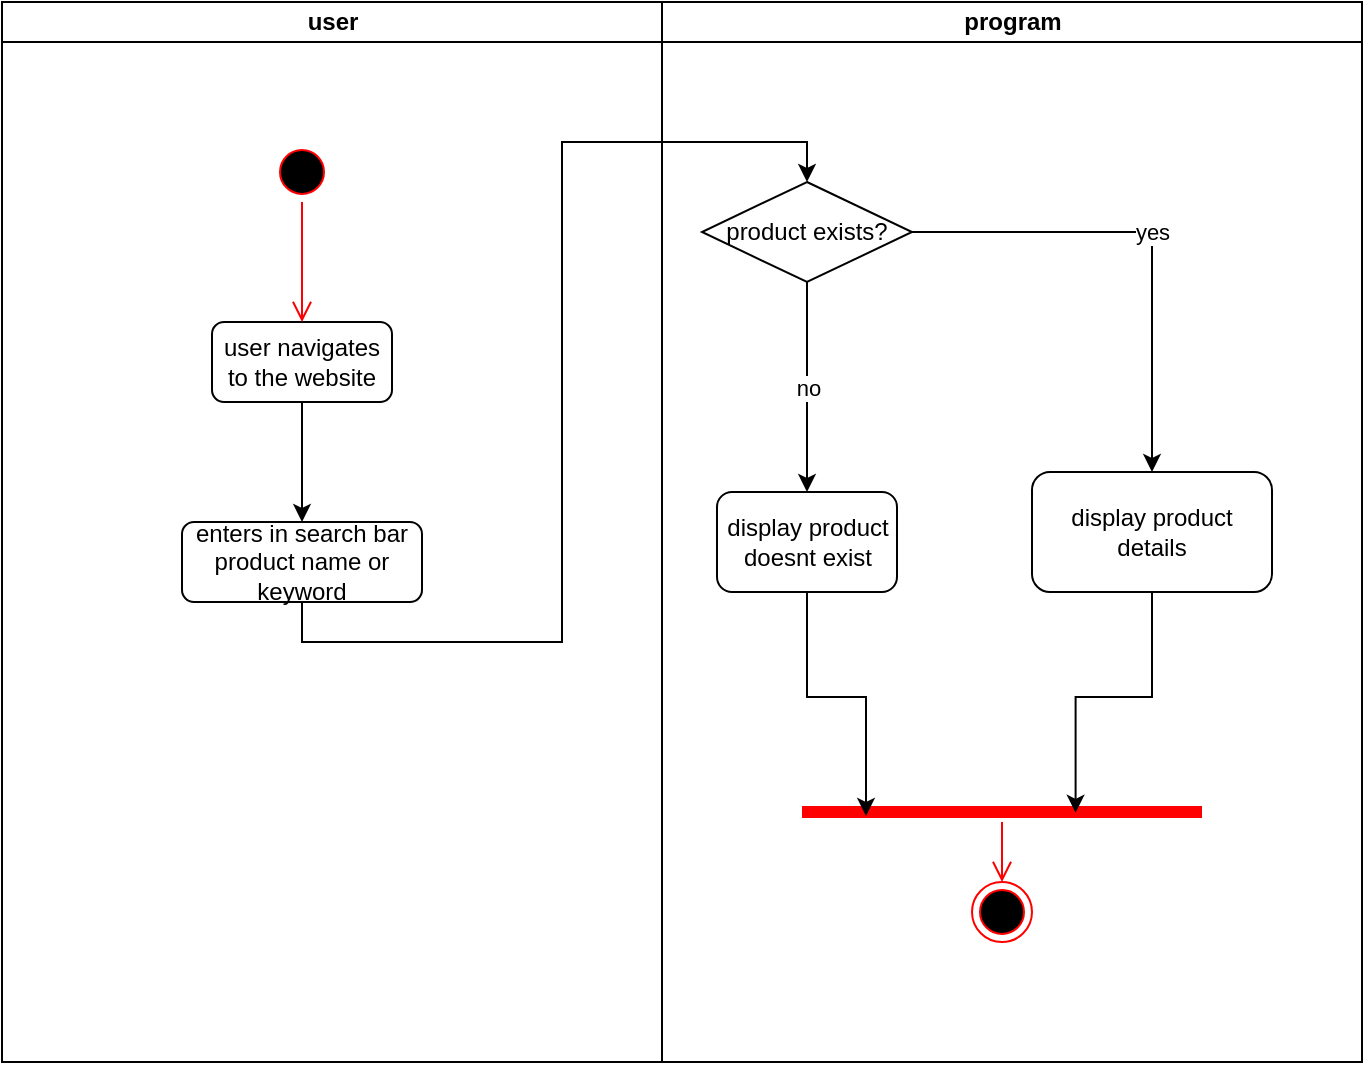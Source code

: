 <mxfile version="21.3.4" type="google">
  <diagram name="Page-1" id="v2rIJxErjlipn5Fj2nXJ">
    <mxGraphModel grid="1" page="1" gridSize="10" guides="1" tooltips="1" connect="1" arrows="1" fold="1" pageScale="1" pageWidth="850" pageHeight="1100" math="0" shadow="0">
      <root>
        <mxCell id="0" />
        <mxCell id="1" parent="0" />
        <mxCell id="j8zVD262jUpuMSM2ERDh-8" style="edgeStyle=orthogonalEdgeStyle;rounded=0;orthogonalLoop=1;jettySize=auto;html=1;exitX=0.5;exitY=1;exitDx=0;exitDy=0;entryX=0.5;entryY=0;entryDx=0;entryDy=0;" edge="1" parent="1" source="j8zVD262jUpuMSM2ERDh-5" target="j8zVD262jUpuMSM2ERDh-6">
          <mxGeometry relative="1" as="geometry" />
        </mxCell>
        <mxCell id="j8zVD262jUpuMSM2ERDh-29" value="program" style="swimlane;startSize=20;html=1;" vertex="1" parent="1">
          <mxGeometry x="370" y="10" width="350" height="530" as="geometry" />
        </mxCell>
        <mxCell id="j8zVD262jUpuMSM2ERDh-9" value="display product details" style="rounded=1;whiteSpace=wrap;html=1;" vertex="1" parent="j8zVD262jUpuMSM2ERDh-29">
          <mxGeometry x="185" y="235" width="120" height="60" as="geometry" />
        </mxCell>
        <mxCell id="j8zVD262jUpuMSM2ERDh-11" value="display product doesnt exist" style="rounded=1;whiteSpace=wrap;html=1;" vertex="1" parent="j8zVD262jUpuMSM2ERDh-29">
          <mxGeometry x="27.5" y="245" width="90" height="50" as="geometry" />
        </mxCell>
        <mxCell id="j8zVD262jUpuMSM2ERDh-19" value="" style="shape=line;html=1;strokeWidth=6;strokeColor=#ff0000;" vertex="1" parent="j8zVD262jUpuMSM2ERDh-29">
          <mxGeometry x="70" y="400" width="200" height="10" as="geometry" />
        </mxCell>
        <mxCell id="j8zVD262jUpuMSM2ERDh-21" style="edgeStyle=orthogonalEdgeStyle;rounded=0;orthogonalLoop=1;jettySize=auto;html=1;exitX=0.5;exitY=1;exitDx=0;exitDy=0;entryX=0.16;entryY=0.7;entryDx=0;entryDy=0;entryPerimeter=0;" edge="1" parent="j8zVD262jUpuMSM2ERDh-29" source="j8zVD262jUpuMSM2ERDh-11" target="j8zVD262jUpuMSM2ERDh-19">
          <mxGeometry relative="1" as="geometry" />
        </mxCell>
        <mxCell id="j8zVD262jUpuMSM2ERDh-22" style="edgeStyle=orthogonalEdgeStyle;rounded=0;orthogonalLoop=1;jettySize=auto;html=1;exitX=0.5;exitY=1;exitDx=0;exitDy=0;entryX=0.684;entryY=0.54;entryDx=0;entryDy=0;entryPerimeter=0;" edge="1" parent="j8zVD262jUpuMSM2ERDh-29" source="j8zVD262jUpuMSM2ERDh-9" target="j8zVD262jUpuMSM2ERDh-19">
          <mxGeometry relative="1" as="geometry" />
        </mxCell>
        <mxCell id="j8zVD262jUpuMSM2ERDh-17" value="" style="ellipse;html=1;shape=endState;fillColor=#000000;strokeColor=#ff0000;" vertex="1" parent="j8zVD262jUpuMSM2ERDh-29">
          <mxGeometry x="155" y="440" width="30" height="30" as="geometry" />
        </mxCell>
        <mxCell id="j8zVD262jUpuMSM2ERDh-20" value="" style="edgeStyle=orthogonalEdgeStyle;html=1;verticalAlign=bottom;endArrow=open;endSize=8;strokeColor=#ff0000;rounded=0;" edge="1" parent="j8zVD262jUpuMSM2ERDh-29" source="j8zVD262jUpuMSM2ERDh-19" target="j8zVD262jUpuMSM2ERDh-17">
          <mxGeometry relative="1" as="geometry">
            <mxPoint x="-140" y="520" as="targetPoint" />
          </mxGeometry>
        </mxCell>
        <mxCell id="j8zVD262jUpuMSM2ERDh-6" value="product exists?" style="rhombus;whiteSpace=wrap;html=1;" vertex="1" parent="j8zVD262jUpuMSM2ERDh-29">
          <mxGeometry x="20" y="90" width="105" height="50" as="geometry" />
        </mxCell>
        <mxCell id="j8zVD262jUpuMSM2ERDh-10" value="yes" style="edgeStyle=orthogonalEdgeStyle;rounded=0;orthogonalLoop=1;jettySize=auto;html=1;exitX=1;exitY=0.5;exitDx=0;exitDy=0;" edge="1" parent="j8zVD262jUpuMSM2ERDh-29" source="j8zVD262jUpuMSM2ERDh-6" target="j8zVD262jUpuMSM2ERDh-9">
          <mxGeometry relative="1" as="geometry" />
        </mxCell>
        <mxCell id="j8zVD262jUpuMSM2ERDh-12" value="no" style="edgeStyle=orthogonalEdgeStyle;rounded=0;orthogonalLoop=1;jettySize=auto;html=1;exitX=0.5;exitY=1;exitDx=0;exitDy=0;entryX=0.5;entryY=0;entryDx=0;entryDy=0;" edge="1" parent="j8zVD262jUpuMSM2ERDh-29" source="j8zVD262jUpuMSM2ERDh-6" target="j8zVD262jUpuMSM2ERDh-11">
          <mxGeometry relative="1" as="geometry" />
        </mxCell>
        <mxCell id="j8zVD262jUpuMSM2ERDh-28" value="user" style="swimlane;startSize=20;html=1;" vertex="1" parent="1">
          <mxGeometry x="40" y="10" width="330" height="530" as="geometry" />
        </mxCell>
        <mxCell id="j8zVD262jUpuMSM2ERDh-5" value="enters in search bar product name or keyword" style="rounded=1;whiteSpace=wrap;html=1;" vertex="1" parent="j8zVD262jUpuMSM2ERDh-28">
          <mxGeometry x="90" y="260" width="120" height="40" as="geometry" />
        </mxCell>
        <mxCell id="j8zVD262jUpuMSM2ERDh-18" value="user navigates to the website" style="rounded=1;whiteSpace=wrap;html=1;" vertex="1" parent="j8zVD262jUpuMSM2ERDh-28">
          <mxGeometry x="105" y="160" width="90" height="40" as="geometry" />
        </mxCell>
        <mxCell id="j8zVD262jUpuMSM2ERDh-7" style="edgeStyle=orthogonalEdgeStyle;rounded=0;orthogonalLoop=1;jettySize=auto;html=1;entryX=0.5;entryY=0;entryDx=0;entryDy=0;exitX=0.5;exitY=1;exitDx=0;exitDy=0;" edge="1" parent="j8zVD262jUpuMSM2ERDh-28" source="j8zVD262jUpuMSM2ERDh-18" target="j8zVD262jUpuMSM2ERDh-5">
          <mxGeometry relative="1" as="geometry">
            <mxPoint x="90" y="130" as="sourcePoint" />
          </mxGeometry>
        </mxCell>
        <mxCell id="j8zVD262jUpuMSM2ERDh-1" value="" style="ellipse;html=1;shape=startState;fillColor=#000000;strokeColor=#ff0000;" vertex="1" parent="j8zVD262jUpuMSM2ERDh-28">
          <mxGeometry x="135" y="70" width="30" height="30" as="geometry" />
        </mxCell>
        <mxCell id="j8zVD262jUpuMSM2ERDh-2" value="" style="edgeStyle=orthogonalEdgeStyle;html=1;verticalAlign=bottom;endArrow=open;endSize=8;strokeColor=#ff0000;rounded=0;entryX=0.5;entryY=0;entryDx=0;entryDy=0;" edge="1" parent="j8zVD262jUpuMSM2ERDh-28" source="j8zVD262jUpuMSM2ERDh-1" target="j8zVD262jUpuMSM2ERDh-18">
          <mxGeometry relative="1" as="geometry">
            <mxPoint x="87.5" y="90" as="targetPoint" />
          </mxGeometry>
        </mxCell>
      </root>
    </mxGraphModel>
  </diagram>
</mxfile>
